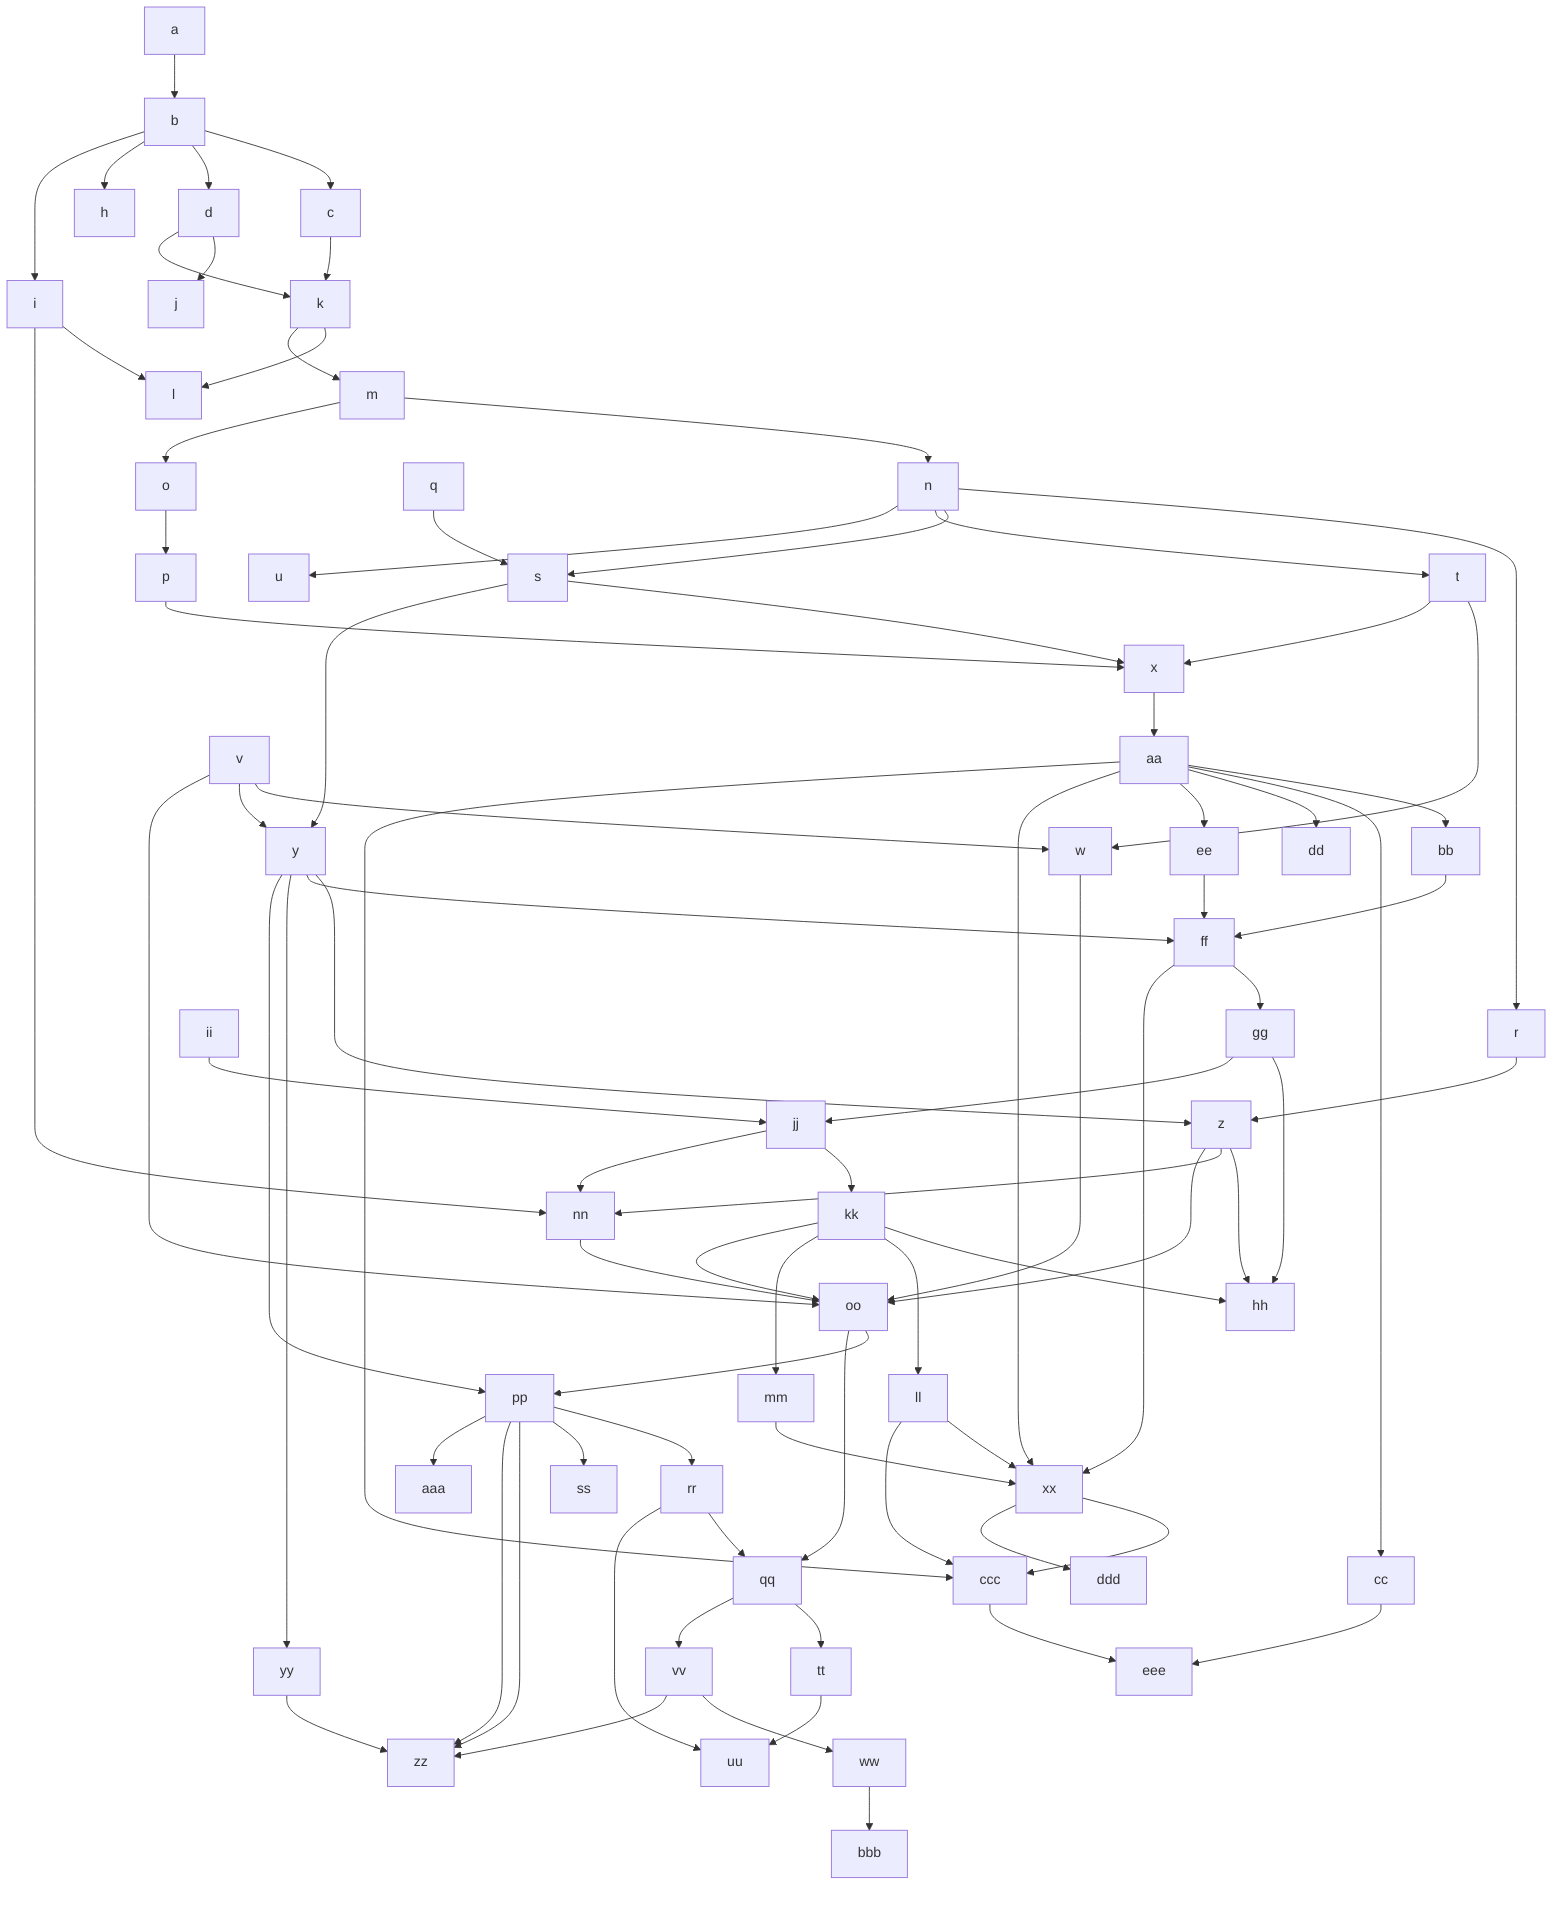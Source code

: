 flowchart TD
    1[a]
    1 --> 2[b]
    2 --> A1[c] 
    2 --> A2[d]
    2 --> A3[h]
    2 --> A4[i]
    A2 --> A[j]
    A1 & A2 --> 5[k]
    5 & A4 --> A5[l]
    5 --> 6[m]
    6 --> 7[n] & 8[o]
    8 --> 9[p]
    X[q] --> 11
    7 --> 10[r] & 11[s] & 12[t] & 14[u]
    XX[v]
    12 & XX --> B[w]
    11 & 12 & 9 --> 13[x]
    11 & XX --> 15[y]
    10 & 15 --> 16[z]
    13 --> 17[aa]
    17 --> 18[bb] & 19[cc] & 20[dd] & 21[ee]
    15 & 18 & 21 --> C1[ff]
    C1 --> C2[gg]
    C2 & 16 --> C2_1[hh]
    XXX[ii] & C2 --> C3[jj]
    C3 --> C4[kk]
    C4 --> C2_1
    C4 ---> C5[ll] & C6[mm]
    A4 & 16 & C3 --> XXXX[nn]
    B & XX & XXXX & 16 & C4 --> I1[oo]
    I1 --> I2[pp] & I3[qq]
    I2 --> I2_2[rr]
    I2 --> I2_1[ss]
    I2_2 --> I3 & I5
    I3 --> I4[tt] --> I5[uu]
    I3 --> I6[vv] --> I7[ww]
    17 & C1 & C5 & C6 --> C7[xx]
    15 --> ZZ[yy] & I2 --> I8
    I2 & I6 --> I8[zz]
    I2 --> I9[aaa]
    I7 --> E[bbb]
    17 & C5 & C7 --> C8[ccc]
    C7 --> C9[ddd]
    C8 & 19 --> R1[eee]